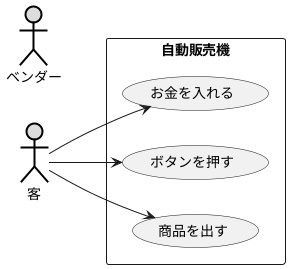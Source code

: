 @startuml 演習2-1
left to right direction
actor 客#DDDDDD;line:black;line.bold;
actor ベンダー#DDDDDD;line:black;line.bold;
rectangle 自動販売機 {
usecase お金を入れる 
usecase ボタンを押す 
usecase 商品を出す
}
客-->お金を入れる
客-->ボタンを押す
客-->商品を出す
